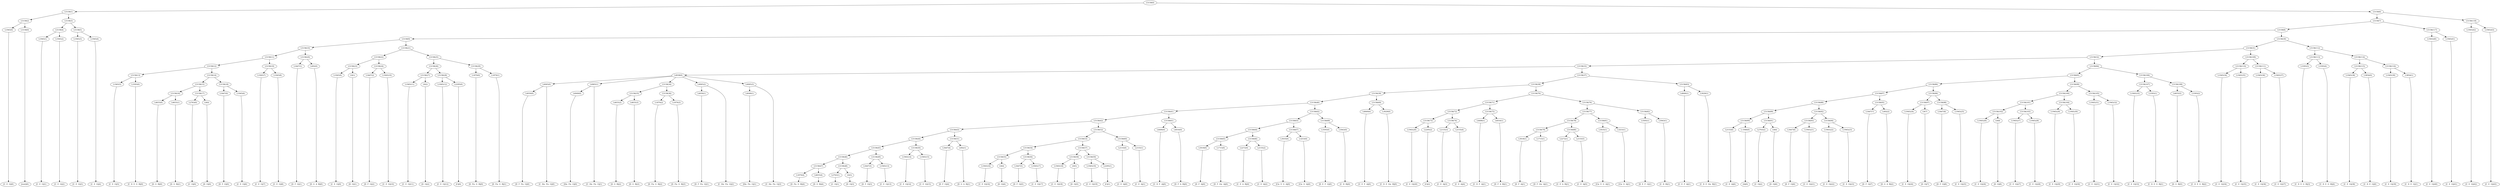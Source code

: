 digraph sample{
"L1945(0)"->"[C  E  G](0)"
"L3158(0)"->"[rest](0)"
"L5158(2)"->"L1945(0)"
"L5158(2)"->"L3158(0)"
"L1945(1)"->"[C  E  G](1)"
"L1945(2)"->"[C  E  G](2)"
"L5158(4)"->"L1945(1)"
"L5158(4)"->"L1945(2)"
"L1945(3)"->"[C  E  G](3)"
"L1945(4)"->"[C  E  G](4)"
"L5158(5)"->"L1945(3)"
"L5158(5)"->"L1945(4)"
"L5158(3)"->"L5158(4)"
"L5158(3)"->"L5158(5)"
"L5158(1)"->"L5158(2)"
"L5158(1)"->"L5158(3)"
"L1945(5)"->"[C  E  G](5)"
"L3393(0)"->"[C  D  E  G  B](0)"
"L5158(13)"->"L1945(5)"
"L5158(13)"->"L3393(0)"
"L4655(0)"->"[D  G  B](0)"
"L4655(1)"->"[D  G  B](1)"
"L5158(16)"->"L4655(0)"
"L5158(16)"->"L4655(1)"
"L2763(0)"->"[C  G](0)"
"L9(0)"->"[D  G](0)"
"L5158(17)"->"L2763(0)"
"L5158(17)"->"L9(0)"
"L5158(15)"->"L5158(16)"
"L5158(15)"->"L5158(17)"
"L3447(0)"->"[D  F  G](0)"
"L1945(6)"->"[C  E  G](6)"
"L5158(18)"->"L3447(0)"
"L5158(18)"->"L1945(6)"
"L5158(14)"->"L5158(15)"
"L5158(14)"->"L5158(18)"
"L5158(12)"->"L5158(13)"
"L5158(12)"->"L5158(14)"
"L1945(7)"->"[C  E  G](7)"
"L1945(8)"->"[C  E  G](8)"
"L5158(19)"->"L1945(7)"
"L5158(19)"->"L1945(8)"
"L5158(11)"->"L5158(12)"
"L5158(11)"->"L5158(19)"
"L3447(1)"->"[D  F  G](1)"
"L492(0)"->"[D  G  A  B](0)"
"L5158(20)"->"L3447(1)"
"L5158(20)"->"L492(0)"
"L5158(10)"->"L5158(11)"
"L5158(10)"->"L5158(20)"
"L1945(9)"->"[C  E  G](9)"
"L9(1)"->"[D  G](1)"
"L5158(23)"->"L1945(9)"
"L5158(23)"->"L9(1)"
"L3447(2)"->"[D  F  G](2)"
"L1945(10)"->"[C  E  G](10)"
"L5158(24)"->"L3447(2)"
"L5158(24)"->"L1945(10)"
"L5158(22)"->"L5158(23)"
"L5158(22)"->"L5158(24)"
"L1945(11)"->"[C  E  G](11)"
"L9(2)"->"[D  G](2)"
"L5158(27)"->"L1945(11)"
"L5158(27)"->"L9(2)"
"L1945(12)"->"[C  E  G](12)"
"L2295(0)"->"[C](0)"
"L5158(28)"->"L1945(12)"
"L5158(28)"->"L2295(0)"
"L5158(26)"->"L5158(27)"
"L5158(26)"->"L5158(28)"
"L1870(0)"->"[D  Fis  G  B](0)"
"L1870(1)"->"[D  Fis  G  B](1)"
"L5158(29)"->"L1870(0)"
"L5158(29)"->"L1870(1)"
"L5158(25)"->"L5158(26)"
"L5158(25)"->"L5158(29)"
"L5158(21)"->"L5158(22)"
"L5158(21)"->"L5158(25)"
"L5158(9)"->"L5158(10)"
"L5158(9)"->"L5158(21)"
"L4050(0)"->"[D  F  Fis  G](0)"
"L4065(0)"->"L4050(0)"
"L4065(0)"->"[C  Dis  Fis  G](0)"
"L4049(0)"->"[Dis  Fis  G](0)"
"L4065(1)"->"L4049(0)"
"L4065(1)"->"[C  Dis  Fis  G](1)"
"L4655(2)"->"[D  G  B](2)"
"L4655(3)"->"[D  G  B](3)"
"L5158(35)"->"L4655(2)"
"L5158(35)"->"L4655(3)"
"L1870(2)"->"[D  Fis  G  B](2)"
"L1870(3)"->"[D  Fis  G  B](3)"
"L5158(36)"->"L1870(2)"
"L5158(36)"->"L1870(3)"
"L5158(34)"->"L5158(35)"
"L5158(34)"->"L5158(36)"
"L4050(1)"->"[D  F  Fis  G](1)"
"L4065(2)"->"L4050(1)"
"L4065(2)"->"[C  Dis  Fis  G](2)"
"L4049(1)"->"[Dis  Fis  G](1)"
"L4065(3)"->"L4049(1)"
"L4065(3)"->"[C  Dis  Fis  G](3)"
"L4938(0)"->"L4065(0)"
"L4938(0)"->"L4065(1)"
"L4938(0)"->"L5158(34)"
"L4938(0)"->"L4065(2)"
"L4938(0)"->"L4065(3)"
"L1870(4)"->"[D  Fis  G  B](4)"
"L4655(4)"->"[D  G  B](4)"
"L5158(47)"->"L1870(4)"
"L5158(47)"->"L4655(4)"
"L2763(1)"->"[C  G](1)"
"L9(3)"->"[D  G](3)"
"L5158(48)"->"L2763(1)"
"L5158(48)"->"L9(3)"
"L5158(46)"->"L5158(47)"
"L5158(46)"->"L5158(48)"
"L3447(3)"->"[D  F  G](3)"
"L1945(13)"->"[C  E  G](13)"
"L5158(49)"->"L3447(3)"
"L5158(49)"->"L1945(13)"
"L5158(45)"->"L5158(46)"
"L5158(45)"->"L5158(49)"
"L1945(14)"->"[C  E  G](14)"
"L1945(15)"->"[C  E  G](15)"
"L5158(50)"->"L1945(14)"
"L5158(50)"->"L1945(15)"
"L5158(44)"->"L5158(45)"
"L5158(44)"->"L5158(50)"
"L3447(4)"->"[D  F  G](4)"
"L492(1)"->"[D  G  A  B](1)"
"L5158(51)"->"L3447(4)"
"L5158(51)"->"L492(1)"
"L5158(43)"->"L5158(44)"
"L5158(43)"->"L5158(51)"
"L1945(16)"->"[C  E  G](16)"
"L9(4)"->"[D  G](4)"
"L5158(55)"->"L1945(16)"
"L5158(55)"->"L9(4)"
"L3447(5)"->"[D  F  G](5)"
"L1945(17)"->"[C  E  G](17)"
"L5158(56)"->"L3447(5)"
"L5158(56)"->"L1945(17)"
"L5158(54)"->"L5158(55)"
"L5158(54)"->"L5158(56)"
"L1945(18)"->"[C  E  G](18)"
"L9(5)"->"[D  G](5)"
"L5158(58)"->"L1945(18)"
"L5158(58)"->"L9(5)"
"L1945(19)"->"[C  E  G](19)"
"L2295(1)"->"[C](1)"
"L5158(59)"->"L1945(19)"
"L5158(59)"->"L2295(1)"
"L5158(57)"->"L5158(58)"
"L5158(57)"->"L5158(59)"
"L5158(53)"->"L5158(54)"
"L5158(53)"->"L5158(57)"
"L2155(0)"->"[C  E  A](0)"
"L2155(1)"->"[C  E  A](1)"
"L5158(60)"->"L2155(0)"
"L5158(60)"->"L2155(1)"
"L5158(52)"->"L5158(53)"
"L5158(52)"->"L5158(60)"
"L5158(42)"->"L5158(43)"
"L5158(42)"->"L5158(52)"
"L4406(0)"->"[C  D  F  A](0)"
"L4016(0)"->"[D  F  A  B](0)"
"L5158(61)"->"L4406(0)"
"L5158(61)"->"L4016(0)"
"L5158(41)"->"L5158(42)"
"L5158(41)"->"L5158(61)"
"L3018(0)"->"[D  F  A](0)"
"L1715(0)"->"[D  F  Gis  A](0)"
"L5158(65)"->"L3018(0)"
"L5158(65)"->"L1715(0)"
"L2272(0)"->"[C  E  A  B](0)"
"L2155(2)"->"[C  E  A](2)"
"L5158(66)"->"L2272(0)"
"L5158(66)"->"L2155(2)"
"L5158(64)"->"L5158(65)"
"L5158(64)"->"L5158(66)"
"L3035(0)"->"[Cis  E  G  A](0)"
"L3253(0)"->"[Cis  G  A](0)"
"L5158(67)"->"L3035(0)"
"L5158(67)"->"L3253(0)"
"L5158(63)"->"L5158(64)"
"L5158(63)"->"L5158(67)"
"L3595(0)"->"[D  E  F  G](0)"
"L3043(0)"->"[C  D  B](0)"
"L5158(68)"->"L3595(0)"
"L5158(68)"->"L3043(0)"
"L5158(62)"->"L5158(63)"
"L5158(62)"->"L5158(68)"
"L5158(40)"->"L5158(41)"
"L5158(40)"->"L5158(62)"
"L4849(0)"->"[C  E  F  A](0)"
"L3029(0)"->"[C  D  E  Gis  B](0)"
"L5158(69)"->"L4849(0)"
"L5158(69)"->"L3029(0)"
"L5158(39)"->"L5158(40)"
"L5158(39)"->"L5158(69)"
"L1945(20)"->"[C  E  G](20)"
"L2295(2)"->"[C](2)"
"L5158(73)"->"L1945(20)"
"L5158(73)"->"L2295(2)"
"L2155(3)"->"[C  E  A](3)"
"L2155(4)"->"[C  E  A](4)"
"L5158(74)"->"L2155(3)"
"L5158(74)"->"L2155(4)"
"L5158(72)"->"L5158(73)"
"L5158(72)"->"L5158(74)"
"L4406(1)"->"[C  D  F  A](1)"
"L4016(1)"->"[D  F  A  B](1)"
"L5158(75)"->"L4406(1)"
"L5158(75)"->"L4016(1)"
"L5158(71)"->"L5158(72)"
"L5158(71)"->"L5158(75)"
"L3018(1)"->"[D  F  A](1)"
"L1715(1)"->"[D  F  Gis  A](1)"
"L5158(79)"->"L3018(1)"
"L5158(79)"->"L1715(1)"
"L2272(1)"->"[C  E  A  B](1)"
"L2155(5)"->"[C  E  A](5)"
"L5158(80)"->"L2272(1)"
"L5158(80)"->"L2155(5)"
"L5158(78)"->"L5158(79)"
"L5158(78)"->"L5158(80)"
"L3035(1)"->"[Cis  E  G  A](1)"
"L3253(1)"->"[Cis  G  A](1)"
"L5158(81)"->"L3035(1)"
"L5158(81)"->"L3253(1)"
"L5158(77)"->"L5158(78)"
"L5158(77)"->"L5158(81)"
"L3595(1)"->"[D  E  F  G](1)"
"L3043(1)"->"[C  D  B](1)"
"L5158(82)"->"L3595(1)"
"L5158(82)"->"L3043(1)"
"L5158(76)"->"L5158(77)"
"L5158(76)"->"L5158(82)"
"L5158(70)"->"L5158(71)"
"L5158(70)"->"L5158(76)"
"L5158(38)"->"L5158(39)"
"L5158(38)"->"L5158(70)"
"L4849(1)"->"[C  E  F  A](1)"
"L3029(1)"->"[C  D  E  Gis  B](1)"
"L5158(83)"->"L4849(1)"
"L5158(83)"->"L3029(1)"
"L5158(37)"->"L5158(38)"
"L5158(37)"->"L5158(83)"
"L5158(33)"->"L4938(0)"
"L5158(33)"->"L5158(37)"
"L2155(6)"->"[C  E  A](6)"
"L-1946(0)"->"[A](0)"
"L5158(90)"->"L2155(6)"
"L5158(90)"->"L-1946(0)"
"L2763(2)"->"[C  G](2)"
"L9(6)"->"[D  G](6)"
"L5158(91)"->"L2763(2)"
"L5158(91)"->"L9(6)"
"L5158(89)"->"L5158(90)"
"L5158(89)"->"L5158(91)"
"L3447(6)"->"[D  F  G](6)"
"L1945(21)"->"[C  E  G](21)"
"L5158(93)"->"L3447(6)"
"L5158(93)"->"L1945(21)"
"L1945(22)"->"[C  E  G](22)"
"L1945(23)"->"[C  E  G](23)"
"L5158(94)"->"L1945(22)"
"L5158(94)"->"L1945(23)"
"L5158(92)"->"L5158(93)"
"L5158(92)"->"L5158(94)"
"L5158(88)"->"L5158(89)"
"L5158(88)"->"L5158(92)"
"L3447(7)"->"[D  F  G](7)"
"L492(2)"->"[D  G  A  B](2)"
"L5158(95)"->"L3447(7)"
"L5158(95)"->"L492(2)"
"L5158(87)"->"L5158(88)"
"L5158(87)"->"L5158(95)"
"L1945(24)"->"[C  E  G](24)"
"L9(7)"->"[D  G](7)"
"L5158(97)"->"L1945(24)"
"L5158(97)"->"L9(7)"
"L3447(8)"->"[D  F  G](8)"
"L1945(25)"->"[C  E  G](25)"
"L5158(98)"->"L3447(8)"
"L5158(98)"->"L1945(25)"
"L5158(96)"->"L5158(97)"
"L5158(96)"->"L5158(98)"
"L5158(86)"->"L5158(87)"
"L5158(86)"->"L5158(96)"
"L1945(26)"->"[C  E  G](26)"
"L9(8)"->"[D  G](8)"
"L5158(102)"->"L1945(26)"
"L5158(102)"->"L9(8)"
"L1945(27)"->"[C  E  G](27)"
"L1945(28)"->"[C  E  G](28)"
"L5158(103)"->"L1945(27)"
"L5158(103)"->"L1945(28)"
"L5158(101)"->"L5158(102)"
"L5158(101)"->"L5158(103)"
"L1945(29)"->"[C  E  G](29)"
"L1945(30)"->"[C  E  G](30)"
"L5158(104)"->"L1945(29)"
"L5158(104)"->"L1945(30)"
"L5158(100)"->"L5158(101)"
"L5158(100)"->"L5158(104)"
"L1945(31)"->"[C  E  G](31)"
"L1945(32)"->"[C  E  G](32)"
"L5158(105)"->"L1945(31)"
"L5158(105)"->"L1945(32)"
"L5158(99)"->"L5158(100)"
"L5158(99)"->"L5158(105)"
"L5158(85)"->"L5158(86)"
"L5158(85)"->"L5158(99)"
"L1945(33)"->"[C  E  G](33)"
"L3393(1)"->"[C  D  E  G  B](1)"
"L5158(107)"->"L1945(33)"
"L5158(107)"->"L3393(1)"
"L4655(5)"->"[D  G  B](5)"
"L3393(2)"->"[C  D  E  G  B](2)"
"L5158(108)"->"L4655(5)"
"L5158(108)"->"L3393(2)"
"L5158(106)"->"L5158(107)"
"L5158(106)"->"L5158(108)"
"L5158(84)"->"L5158(85)"
"L5158(84)"->"L5158(106)"
"L5158(32)"->"L5158(33)"
"L5158(32)"->"L5158(84)"
"L1945(34)"->"[C  E  G](34)"
"L1945(35)"->"[C  E  G](35)"
"L5158(110)"->"L1945(34)"
"L5158(110)"->"L1945(35)"
"L1945(36)"->"[C  E  G](36)"
"L1945(37)"->"[C  E  G](37)"
"L5158(111)"->"L1945(36)"
"L5158(111)"->"L1945(37)"
"L5158(109)"->"L5158(110)"
"L5158(109)"->"L5158(111)"
"L5158(31)"->"L5158(32)"
"L5158(31)"->"L5158(109)"
"L3393(3)"->"[C  D  E  G  B](3)"
"L3393(4)"->"[C  D  E  G  B](4)"
"L5158(113)"->"L3393(3)"
"L5158(113)"->"L3393(4)"
"L1945(38)"->"[C  E  G](38)"
"L3854(0)"->"[C  D  E  G](0)"
"L5158(115)"->"L1945(38)"
"L5158(115)"->"L3854(0)"
"L1945(39)"->"[C  E  G](39)"
"L3854(1)"->"[C  D  E  G](1)"
"L5158(116)"->"L1945(39)"
"L5158(116)"->"L3854(1)"
"L5158(114)"->"L5158(115)"
"L5158(114)"->"L5158(116)"
"L5158(112)"->"L5158(113)"
"L5158(112)"->"L5158(114)"
"L5158(30)"->"L5158(31)"
"L5158(30)"->"L5158(112)"
"L5158(8)"->"L5158(9)"
"L5158(8)"->"L5158(30)"
"L1945(40)"->"[C  E  G](40)"
"L1945(41)"->"[C  E  G](41)"
"L5158(117)"->"L1945(40)"
"L5158(117)"->"L1945(41)"
"L5158(7)"->"L5158(8)"
"L5158(7)"->"L5158(117)"
"L1945(42)"->"[C  E  G](42)"
"L1945(43)"->"[C  E  G](43)"
"L5158(118)"->"L1945(42)"
"L5158(118)"->"L1945(43)"
"L5158(6)"->"L5158(7)"
"L5158(6)"->"L5158(118)"
"L5158(0)"->"L5158(1)"
"L5158(0)"->"L5158(6)"
{rank = min; "L5158(0)"}
{rank = same; "L5158(1)"; "L5158(6)";}
{rank = same; "L5158(2)"; "L5158(3)"; "L5158(7)"; "L5158(118)";}
{rank = same; "L1945(0)"; "L3158(0)"; "L5158(4)"; "L5158(5)"; "L5158(8)"; "L5158(117)"; "L1945(42)"; "L1945(43)";}
{rank = same; "L1945(1)"; "L1945(2)"; "L1945(3)"; "L1945(4)"; "L5158(9)"; "L5158(30)"; "L1945(40)"; "L1945(41)";}
{rank = same; "L5158(10)"; "L5158(21)"; "L5158(31)"; "L5158(112)";}
{rank = same; "L5158(11)"; "L5158(20)"; "L5158(22)"; "L5158(25)"; "L5158(32)"; "L5158(109)"; "L5158(113)"; "L5158(114)";}
{rank = same; "L5158(12)"; "L5158(19)"; "L3447(1)"; "L492(0)"; "L5158(23)"; "L5158(24)"; "L5158(26)"; "L5158(29)"; "L5158(33)"; "L5158(84)"; "L5158(110)"; "L5158(111)"; "L3393(3)"; "L3393(4)"; "L5158(115)"; "L5158(116)";}
{rank = same; "L5158(13)"; "L5158(14)"; "L1945(7)"; "L1945(8)"; "L1945(9)"; "L9(1)"; "L3447(2)"; "L1945(10)"; "L5158(27)"; "L5158(28)"; "L1870(0)"; "L1870(1)"; "L4938(0)"; "L5158(37)"; "L5158(85)"; "L5158(106)"; "L1945(34)"; "L1945(35)"; "L1945(36)"; "L1945(37)"; "L1945(38)"; "L3854(0)"; "L1945(39)"; "L3854(1)";}
{rank = same; "L1945(5)"; "L3393(0)"; "L5158(15)"; "L5158(18)"; "L1945(11)"; "L9(2)"; "L1945(12)"; "L2295(0)"; "L4065(0)"; "L4065(1)"; "L5158(34)"; "L4065(2)"; "L4065(3)"; "L5158(38)"; "L5158(83)"; "L5158(86)"; "L5158(99)"; "L5158(107)"; "L5158(108)";}
{rank = same; "L5158(16)"; "L5158(17)"; "L3447(0)"; "L1945(6)"; "L4050(0)"; "L4049(0)"; "L5158(35)"; "L5158(36)"; "L4050(1)"; "L4049(1)"; "L5158(39)"; "L5158(70)"; "L4849(1)"; "L3029(1)"; "L5158(87)"; "L5158(96)"; "L5158(100)"; "L5158(105)"; "L1945(33)"; "L3393(1)"; "L4655(5)"; "L3393(2)";}
{rank = same; "L4655(0)"; "L4655(1)"; "L2763(0)"; "L9(0)"; "L4655(2)"; "L4655(3)"; "L1870(2)"; "L1870(3)"; "L5158(40)"; "L5158(69)"; "L5158(71)"; "L5158(76)"; "L5158(88)"; "L5158(95)"; "L5158(97)"; "L5158(98)"; "L5158(101)"; "L5158(104)"; "L1945(31)"; "L1945(32)";}
{rank = same; "L5158(41)"; "L5158(62)"; "L4849(0)"; "L3029(0)"; "L5158(72)"; "L5158(75)"; "L5158(77)"; "L5158(82)"; "L5158(89)"; "L5158(92)"; "L3447(7)"; "L492(2)"; "L1945(24)"; "L9(7)"; "L3447(8)"; "L1945(25)"; "L5158(102)"; "L5158(103)"; "L1945(29)"; "L1945(30)";}
{rank = same; "L5158(42)"; "L5158(61)"; "L5158(63)"; "L5158(68)"; "L5158(73)"; "L5158(74)"; "L4406(1)"; "L4016(1)"; "L5158(78)"; "L5158(81)"; "L3595(1)"; "L3043(1)"; "L5158(90)"; "L5158(91)"; "L5158(93)"; "L5158(94)"; "L1945(26)"; "L9(8)"; "L1945(27)"; "L1945(28)";}
{rank = same; "L5158(43)"; "L5158(52)"; "L4406(0)"; "L4016(0)"; "L5158(64)"; "L5158(67)"; "L3595(0)"; "L3043(0)"; "L1945(20)"; "L2295(2)"; "L2155(3)"; "L2155(4)"; "L5158(79)"; "L5158(80)"; "L3035(1)"; "L3253(1)"; "L2155(6)"; "L-1946(0)"; "L2763(2)"; "L9(6)"; "L3447(6)"; "L1945(21)"; "L1945(22)"; "L1945(23)";}
{rank = same; "L5158(44)"; "L5158(51)"; "L5158(53)"; "L5158(60)"; "L5158(65)"; "L5158(66)"; "L3035(0)"; "L3253(0)"; "L3018(1)"; "L1715(1)"; "L2272(1)"; "L2155(5)";}
{rank = same; "L5158(45)"; "L5158(50)"; "L3447(4)"; "L492(1)"; "L5158(54)"; "L5158(57)"; "L2155(0)"; "L2155(1)"; "L3018(0)"; "L1715(0)"; "L2272(0)"; "L2155(2)";}
{rank = same; "L5158(46)"; "L5158(49)"; "L1945(14)"; "L1945(15)"; "L5158(55)"; "L5158(56)"; "L5158(58)"; "L5158(59)";}
{rank = same; "L5158(47)"; "L5158(48)"; "L3447(3)"; "L1945(13)"; "L1945(16)"; "L9(4)"; "L3447(5)"; "L1945(17)"; "L1945(18)"; "L9(5)"; "L1945(19)"; "L2295(1)";}
{rank = same; "L1870(4)"; "L4655(4)"; "L2763(1)"; "L9(3)";}
{rank = max; "[A](0)"; "[C  D  B](0)"; "[C  D  B](1)"; "[C  D  E  G  B](0)"; "[C  D  E  G  B](1)"; "[C  D  E  G  B](2)"; "[C  D  E  G  B](3)"; "[C  D  E  G  B](4)"; "[C  D  E  G](0)"; "[C  D  E  G](1)"; "[C  D  E  Gis  B](0)"; "[C  D  E  Gis  B](1)"; "[C  D  F  A](0)"; "[C  D  F  A](1)"; "[C  Dis  Fis  G](0)"; "[C  Dis  Fis  G](1)"; "[C  Dis  Fis  G](2)"; "[C  Dis  Fis  G](3)"; "[C  E  A  B](0)"; "[C  E  A  B](1)"; "[C  E  A](0)"; "[C  E  A](1)"; "[C  E  A](2)"; "[C  E  A](3)"; "[C  E  A](4)"; "[C  E  A](5)"; "[C  E  A](6)"; "[C  E  F  A](0)"; "[C  E  F  A](1)"; "[C  E  G](0)"; "[C  E  G](1)"; "[C  E  G](10)"; "[C  E  G](11)"; "[C  E  G](12)"; "[C  E  G](13)"; "[C  E  G](14)"; "[C  E  G](15)"; "[C  E  G](16)"; "[C  E  G](17)"; "[C  E  G](18)"; "[C  E  G](19)"; "[C  E  G](2)"; "[C  E  G](20)"; "[C  E  G](21)"; "[C  E  G](22)"; "[C  E  G](23)"; "[C  E  G](24)"; "[C  E  G](25)"; "[C  E  G](26)"; "[C  E  G](27)"; "[C  E  G](28)"; "[C  E  G](29)"; "[C  E  G](3)"; "[C  E  G](30)"; "[C  E  G](31)"; "[C  E  G](32)"; "[C  E  G](33)"; "[C  E  G](34)"; "[C  E  G](35)"; "[C  E  G](36)"; "[C  E  G](37)"; "[C  E  G](38)"; "[C  E  G](39)"; "[C  E  G](4)"; "[C  E  G](40)"; "[C  E  G](41)"; "[C  E  G](42)"; "[C  E  G](43)"; "[C  E  G](5)"; "[C  E  G](6)"; "[C  E  G](7)"; "[C  E  G](8)"; "[C  E  G](9)"; "[C  G](0)"; "[C  G](1)"; "[C  G](2)"; "[C](0)"; "[C](1)"; "[C](2)"; "[Cis  E  G  A](0)"; "[Cis  E  G  A](1)"; "[Cis  G  A](0)"; "[Cis  G  A](1)"; "[D  E  F  G](0)"; "[D  E  F  G](1)"; "[D  F  A  B](0)"; "[D  F  A  B](1)"; "[D  F  A](0)"; "[D  F  A](1)"; "[D  F  Fis  G](0)"; "[D  F  Fis  G](1)"; "[D  F  G](0)"; "[D  F  G](1)"; "[D  F  G](2)"; "[D  F  G](3)"; "[D  F  G](4)"; "[D  F  G](5)"; "[D  F  G](6)"; "[D  F  G](7)"; "[D  F  G](8)"; "[D  F  Gis  A](0)"; "[D  F  Gis  A](1)"; "[D  Fis  G  B](0)"; "[D  Fis  G  B](1)"; "[D  Fis  G  B](2)"; "[D  Fis  G  B](3)"; "[D  Fis  G  B](4)"; "[D  G  A  B](0)"; "[D  G  A  B](1)"; "[D  G  A  B](2)"; "[D  G  B](0)"; "[D  G  B](1)"; "[D  G  B](2)"; "[D  G  B](3)"; "[D  G  B](4)"; "[D  G  B](5)"; "[D  G](0)"; "[D  G](1)"; "[D  G](2)"; "[D  G](3)"; "[D  G](4)"; "[D  G](5)"; "[D  G](6)"; "[D  G](7)"; "[D  G](8)"; "[Dis  Fis  G](0)"; "[Dis  Fis  G](1)"; "[rest](0)";}
}